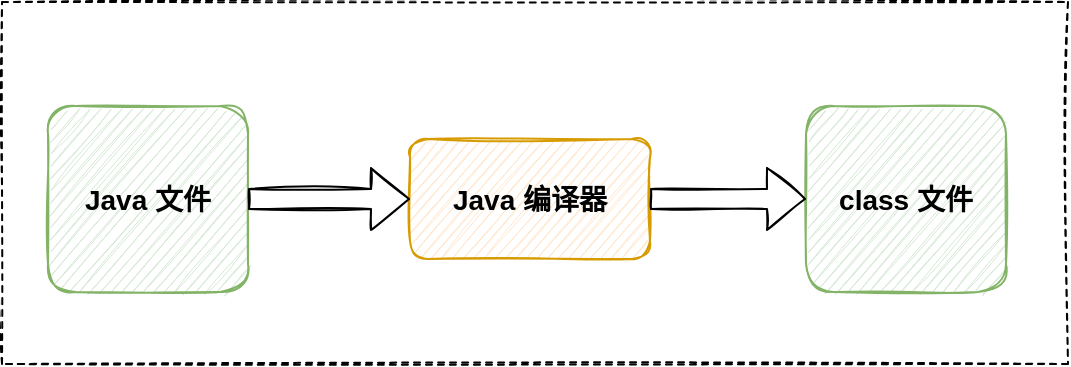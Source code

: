 <mxfile version="16.1.0" type="github">
  <diagram id="kgpKYQtTHZ0yAKxKKP6v" name="Page-1">
    <mxGraphModel dx="1422" dy="1562" grid="0" gridSize="10" guides="1" tooltips="1" connect="1" arrows="1" fold="1" page="0" pageScale="1" pageWidth="850" pageHeight="1100" math="0" shadow="0">
      <root>
        <mxCell id="0" />
        <mxCell id="1" parent="0" />
        <mxCell id="LxpipR_TzvIUaPme62HG-2" value="" style="rounded=0;whiteSpace=wrap;html=1;sketch=1;dashed=1;strokeWidth=1;perimeterSpacing=0;" vertex="1" parent="1">
          <mxGeometry x="129" y="-404" width="533" height="181" as="geometry" />
        </mxCell>
        <mxCell id="LxpipR_TzvIUaPme62HG-3" value="&lt;font style=&quot;font-size: 14px&quot;&gt;&lt;b&gt;Java 文件&lt;/b&gt;&lt;/font&gt;" style="rounded=1;whiteSpace=wrap;html=1;sketch=1;strokeWidth=1;fillColor=#d5e8d4;strokeColor=#82b366;" vertex="1" parent="1">
          <mxGeometry x="152" y="-352" width="100" height="93" as="geometry" />
        </mxCell>
        <mxCell id="LxpipR_TzvIUaPme62HG-4" value="&lt;font style=&quot;font-size: 14px&quot;&gt;&lt;b&gt;class 文件&lt;/b&gt;&lt;/font&gt;" style="rounded=1;whiteSpace=wrap;html=1;sketch=1;strokeWidth=1;fillColor=#d5e8d4;strokeColor=#82b366;" vertex="1" parent="1">
          <mxGeometry x="531" y="-352" width="100" height="93" as="geometry" />
        </mxCell>
        <mxCell id="LxpipR_TzvIUaPme62HG-6" value="&lt;font style=&quot;font-size: 14px&quot;&gt;&lt;b&gt;Java 编译器&lt;/b&gt;&lt;/font&gt;" style="rounded=1;whiteSpace=wrap;html=1;sketch=1;strokeWidth=1;fillColor=#ffe6cc;strokeColor=#d79b00;" vertex="1" parent="1">
          <mxGeometry x="333" y="-335.5" width="120" height="60" as="geometry" />
        </mxCell>
        <mxCell id="LxpipR_TzvIUaPme62HG-7" value="" style="shape=flexArrow;endArrow=classic;html=1;rounded=0;sketch=1;fontSize=14;entryX=0;entryY=0.5;entryDx=0;entryDy=0;" edge="1" parent="1" source="LxpipR_TzvIUaPme62HG-3" target="LxpipR_TzvIUaPme62HG-6">
          <mxGeometry width="50" height="50" relative="1" as="geometry">
            <mxPoint x="256" y="-223.5" as="sourcePoint" />
            <mxPoint x="326.711" y="-273.5" as="targetPoint" />
          </mxGeometry>
        </mxCell>
        <mxCell id="LxpipR_TzvIUaPme62HG-9" value="" style="shape=flexArrow;endArrow=classic;html=1;rounded=0;sketch=1;fontSize=14;exitX=1;exitY=0.5;exitDx=0;exitDy=0;entryX=0;entryY=0.5;entryDx=0;entryDy=0;" edge="1" parent="1" source="LxpipR_TzvIUaPme62HG-6" target="LxpipR_TzvIUaPme62HG-4">
          <mxGeometry width="50" height="50" relative="1" as="geometry">
            <mxPoint x="470" y="-282" as="sourcePoint" />
            <mxPoint x="520" y="-332" as="targetPoint" />
          </mxGeometry>
        </mxCell>
      </root>
    </mxGraphModel>
  </diagram>
</mxfile>
